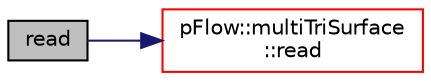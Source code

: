 digraph "read"
{
 // LATEX_PDF_SIZE
  edge [fontname="Helvetica",fontsize="10",labelfontname="Helvetica",labelfontsize="10"];
  node [fontname="Helvetica",fontsize="10",shape=record];
  rankdir="LR";
  Node1 [label="read",height=0.2,width=0.4,color="black", fillcolor="grey75", style="filled", fontcolor="black",tooltip=" "];
  Node1 -> Node2 [color="midnightblue",fontsize="10",style="solid",fontname="Helvetica"];
  Node2 [label="pFlow::multiTriSurface\l::read",height=0.2,width=0.4,color="red", fillcolor="white", style="filled",URL="$classpFlow_1_1multiTriSurface.html#a1c713f45ca620694735a6a21959cc408",tooltip=" "];
}
